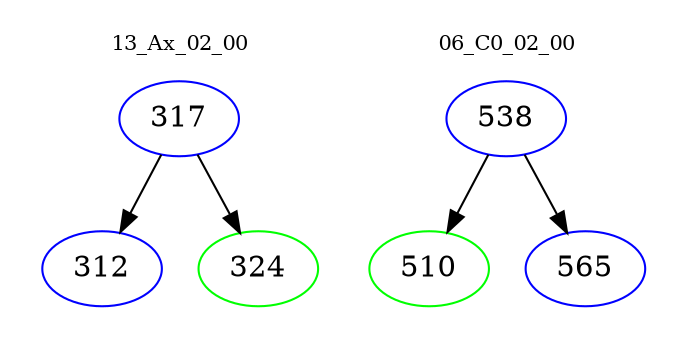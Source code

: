 digraph{
subgraph cluster_0 {
color = white
label = "13_Ax_02_00";
fontsize=10;
T0_317 [label="317", color="blue"]
T0_317 -> T0_312 [color="black"]
T0_312 [label="312", color="blue"]
T0_317 -> T0_324 [color="black"]
T0_324 [label="324", color="green"]
}
subgraph cluster_1 {
color = white
label = "06_C0_02_00";
fontsize=10;
T1_538 [label="538", color="blue"]
T1_538 -> T1_510 [color="black"]
T1_510 [label="510", color="green"]
T1_538 -> T1_565 [color="black"]
T1_565 [label="565", color="blue"]
}
}
